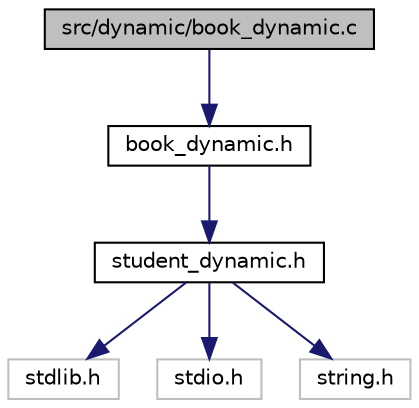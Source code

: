 digraph "src/dynamic/book_dynamic.c"
{
  edge [fontname="Helvetica",fontsize="10",labelfontname="Helvetica",labelfontsize="10"];
  node [fontname="Helvetica",fontsize="10",shape=record];
  Node1 [label="src/dynamic/book_dynamic.c",height=0.2,width=0.4,color="black", fillcolor="grey75", style="filled", fontcolor="black"];
  Node1 -> Node2 [color="midnightblue",fontsize="10",style="solid",fontname="Helvetica"];
  Node2 [label="book_dynamic.h",height=0.2,width=0.4,color="black", fillcolor="white", style="filled",URL="$book__dynamic_8h.html",tooltip="Header file for book_dynamic.c. "];
  Node2 -> Node3 [color="midnightblue",fontsize="10",style="solid",fontname="Helvetica"];
  Node3 [label="student_dynamic.h",height=0.2,width=0.4,color="black", fillcolor="white", style="filled",URL="$student__dynamic_8h.html",tooltip="Header file for student_dynamic.c. "];
  Node3 -> Node4 [color="midnightblue",fontsize="10",style="solid",fontname="Helvetica"];
  Node4 [label="stdlib.h",height=0.2,width=0.4,color="grey75", fillcolor="white", style="filled"];
  Node3 -> Node5 [color="midnightblue",fontsize="10",style="solid",fontname="Helvetica"];
  Node5 [label="stdio.h",height=0.2,width=0.4,color="grey75", fillcolor="white", style="filled"];
  Node3 -> Node6 [color="midnightblue",fontsize="10",style="solid",fontname="Helvetica"];
  Node6 [label="string.h",height=0.2,width=0.4,color="grey75", fillcolor="white", style="filled"];
}
